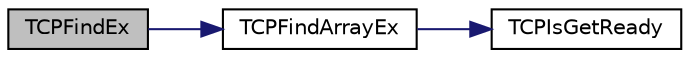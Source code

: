 digraph "TCPFindEx"
{
  edge [fontname="Helvetica",fontsize="10",labelfontname="Helvetica",labelfontsize="10"];
  node [fontname="Helvetica",fontsize="10",shape=record];
  rankdir="LR";
  Node1 [label="TCPFindEx",height=0.2,width=0.4,color="black", fillcolor="grey75", style="filled", fontcolor="black"];
  Node1 -> Node2 [color="midnightblue",fontsize="10",style="solid",fontname="Helvetica"];
  Node2 [label="TCPFindArrayEx",height=0.2,width=0.4,color="black", fillcolor="white", style="filled",URL="$_t_c_p_8c.html#a35d3a823f8212fdb4ee305fb6dfe16f8"];
  Node2 -> Node3 [color="midnightblue",fontsize="10",style="solid",fontname="Helvetica"];
  Node3 [label="TCPIsGetReady",height=0.2,width=0.4,color="black", fillcolor="white", style="filled",URL="$_t_c_p_8c.html#a9fbb66288f62395d4b85180958dc3f85"];
}

